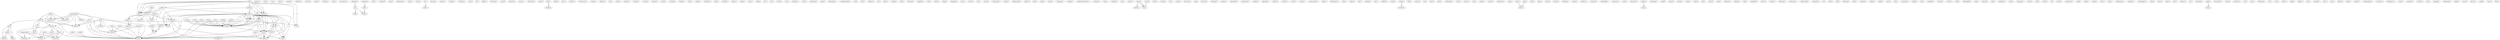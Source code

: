 digraph G {
  spring [ label="spring(3)" ];
  st [ label="st(1)" ];
  st [ label="st(1)" ];
  denny [ label="denny(1)" ];
  runs [ label="runs(1)" ];
  centerstand [ label="centerstand(3)" ];
  noonb [ label="noonb(1)" ];
  broadcast [ label="broadcast(1)" ];
  rd [ label="rd(6)" ];
  program [ label="program(1)" ];
  starts [ label="starts(4)" ];
  meets [ label="meets(2)" ];
  radio [ label="radio(3)" ];
  nd [ label="nd(3)" ];
  toy [ label="toy(2)" ];
  yuma [ label="yuma(1)" ];
  walton [ label="walton(1)" ];
  lambert [ label="lambert(1)" ];
  church [ label="church(1)" ];
  loma [ label="loma(1)" ];
  bucklin [ label="bucklin(1)" ];
  lane [ label="lane(1)" ];
  awareness [ label="awareness(2)" ];
  palomar [ label="palomar(2)" ];
  la [ label="la(1)" ];
  earl [ label="earl(1)" ];
  kpfk [ label="kpfk(1)" ];
  number [ label="number(3)" ];
  juan [ label="juan(1)" ];
  blumstein [ label="blumstein(1)" ];
  info [ label="info(2)" ];
  call [ label="call(1)" ];
  send [ label="send(3)" ];
  please [ label="please(2)" ];
  tix [ label="tix(2)" ];
  know [ label="know(1)" ];
  call [ label="call(1)" ];
  carol [ label="carol(1)" ];
  steve [ label="steve(1)" ];
  beach [ label="beach(4)" ];
  benefit [ label="benefit(3)" ];
  benefit [ label="benefit(2)" ];
  dc [ label="dc(1)" ];
  ends [ label="ends(1)" ];
  person [ label="person(4)" ];
  ride [ label="ride(2)" ];
  poker [ label="poker(9)" ];
  show [ label="show(7)" ];
  run [ label="run(4)" ];
  sun [ label="sun(2)" ];
  run [ label="run(14)" ];
  mc [ label="mc(6)" ];
  list [ label="list(3)" ];
  mc [ label="mc(1)" ];
  fun [ label="fun(2)" ];
  usenet [ label="usenet(1)" ];
  fond [ label="fond(1)" ];
  mexico [ label="mexico(1)" ];
  canada [ label="canada(1)" ];
  carshow [ label="carshow(1)" ];
  race [ label="race(1)" ];
  bl [ label="bl(1)" ];
  bkfst [ label="bkfst(3)" ];
  rally [ label="rally(5)" ];
  riverside [ label="riverside(1)" ];
  cycle [ label="cycle(2)" ];
  elsinore [ label="elsinore(1)" ];
  music [ label="music(1)" ];
  victorville [ label="victorville(1)" ];
  noon [ label="noon(4)" ];
  bbq [ label="bbq(1)" ];
  dinner [ label="dinner(3)" ];
  drink [ label="drink(3)" ];
  fest [ label="fest(1)" ];
  ridelist [ label="ridelist(1)" ];
  rendezvous [ label="rendezvous(1)" ];
  honda [ label="honda(1)" ];
  follows [ label="follows(1)" ];
  assoc [ label="assoc(2)" ];
  car [ label="car(1)" ];
  work [ label="work(1)" ];
  sidecar [ label="sidecar(1)" ];
  release [ label="release(1)" ];
  county [ label="county(4)" ];
  bonnie [ label="bonnie(1)" ];
  truck [ label="truck(1)" ];
  chicken [ label="chicken(1)" ];
  harold [ label="harold(1)" ];
  hint [ label="hint(1)" ];
  paulb [ label="paulb(2)" ];
  redwood [ label="redwood(1)" ];
  calif [ label="calif(1)" ];
  newhall [ label="newhall(1)" ];
  friday [ label="friday(1)" ];
  go [ label="go(2)" ];
  ea [ label="ea(1)" ];
  mo [ label="mo(1)" ];
  shop [ label="shop(1)" ];
  harley [ label="harley(5)" ];
  com [ label="com(3)" ];
  class [ label="class(1)" ];
  right [ label="right(1)" ];
  fri [ label="fri(1)" ];
  inc [ label="inc(1)" ];
  chuck [ label="chuck(1)" ];
  stop [ label="stop(1)" ];
  meet [ label="meet(2)" ];
  inn [ label="inn(1)" ];
  fairplex [ label="fairplex(1)" ];
  camp [ label="camp(2)" ];
  bridge [ label="bridge(1)" ];
  look [ label="look(1)" ];
  sat [ label="sat(3)" ];
  concert [ label="concert(1)" ];
  mail [ label="mail(3)" ];
  ride [ label="ride(10)" ];
  address [ label="address(3)" ];
  start [ label="start(1)" ];
  jamboree [ label="jamboree(1)" ];
  john [ label="john(1)" ];
  pine [ label="pine(1)" ];
  contact [ label="contact(1)" ];
  joust [ label="joust(1)" ];
  request [ label="request(1)" ];
  joust [ label="joust(1)" ];
  bernadino [ label="bernadino(1)" ];
  entertainment [ label="entertainment(1)" ];
  nat [ label="nat(1)" ];
  dirt [ label="dirt(1)" ];
  hotline [ label="hotline(1)" ];
  hr [ label="hr(1)" ];
  info [ label="info(3)" ];
  left [ label="left(1)" ];
  goes [ label="goes(1)" ];
  day [ label="day(4)" ];
  weekend [ label="weekend(1)" ];
  gate [ label="gate(2)" ];
  couple [ label="couple(2)" ];
  bob [ label="bob(1)" ];
  barbara [ label="barbara(1)" ];
  laughlin [ label="laughlin(1)" ];
  eat [ label="eat(3)" ];
  event [ label="event(1)" ];
  doug [ label="doug(1)" ];
  bingham [ label="bingham(1)" ];
  exit [ label="exit(1)" ];
  center [ label="center(1)" ];
  art [ label="art(1)" ];
  costa [ label="costa(4)" ];
  pm [ label="pm(2)" ];
  swimming [ label="swimming(1)" ];
  colina [ label="colina(1)" ];
  fairgrounds [ label="fairgrounds(2)" ];
  gypsy [ label="gypsy(1)" ];
  end [ label="end(2)" ];
  area [ label="area(3)" ];
  horse [ label="horse(2)" ];
  magnolia [ label="magnolia(1)" ];
  sunday [ label="sunday(3)" ];
  famousmotorcycle [ label="famousmotorcycle(1)" ];
  melanie [ label="melanie(1)" ];
  tune [ label="tune(1)" ];
  stadium [ label="stadium(1)" ];
  tax [ label="tax(1)" ];
  picnic [ label="picnic(1)" ];
  abate [ label="abate(7)" ];
  money [ label="money(1)" ];
  try [ label="try(1)" ];
  nov [ label="nov(3)" ];
  tour [ label="tour(9)" ];
  racing [ label="racing(1)" ];
  mt [ label="mt(1)" ];
  scma [ label="scma(3)" ];
  discount [ label="discount(1)" ];
  jun [ label="jun(6)" ];
  ventura [ label="ventura(2)" ];
  baseline [ label="baseline(1)" ];
  phone [ label="phone(1)" ];
  mammoth [ label="mammoth(1)" ];
  capistrano [ label="capistrano(1)" ];
  rocket [ label="rocket(1)" ];
  glendale [ label="glendale(2)" ];
  brea [ label="brea(2)" ];
  canyon [ label="canyon(1)" ];
  solstice [ label="solstice(1)" ];
  room [ label="room(1)" ];
  crosby [ label="crosby(1)" ];
  motorcycling [ label="motorcycling(1)" ];
  night [ label="night(1)" ];
  luftmeister [ label="luftmeister(1)" ];
  way [ label="way(1)" ];
  valley [ label="valley(3)" ];
  pin [ label="pin(1)" ];
  george [ label="george(1)" ];
  jul [ label="jul(4)" ];
  ave [ label="ave(1)" ];
  griffith [ label="griffith(1)" ];
  trade [ label="trade(1)" ];
  ranch [ label="ranch(6)" ];
  reserve [ label="reserve(3)" ];
  fork [ label="fork(1)" ];
  prison [ label="prison(1)" ];
  food [ label="food(3)" ];
  coffee [ label="coffee(1)" ];
  nv [ label="nv(1)" ];
  feed [ label="feed(1)" ];
  gold [ label="gold(1)" ];
  dystrophy [ label="dystrophy(1)" ];
  time [ label="time(1)" ];
  posse [ label="posse(1)" ];
  ray [ label="ray(1)" ];
  mailin [ label="mailin(1)" ];
  owner [ label="owner(1)" ];
  hathaway [ label="hathaway(1)" ];
  paul [ label="paul(1)" ];
  mra [ label="mra(2)" ];
  hwy [ label="hwy(2)" ];
  btwn [ label="btwn(1)" ];
  blvd [ label="blvd(1)" ];
  glen [ label="glen(1)" ];
  linda [ label="linda(1)" ];
  juarez [ label="juarez(1)" ];
  hospital [ label="hospital(1)" ];
  campground [ label="campground(4)" ];
  street [ label="street(1)" ];
  club [ label="club(5)" ];
  alberta [ label="alberta(1)" ];
  summer [ label="summer(3)" ];
  greenfield [ label="greenfield(1)" ];
  mariposa [ label="mariposa(1)" ];
  ariel [ label="ariel(1)" ];
  oct [ label="oct(7)" ];
  lancaster [ label="lancaster(1)" ];
  saturday [ label="saturday(2)" ];
  legion [ label="legion(2)" ];
  crnr [ label="crnr(1)" ];
  exchange [ label="exchange(1)" ];
  song [ label="song(6)" ];
  susan [ label="susan(1)" ];
  house [ label="house(1)" ];
  road [ label="road(1)" ];
  weed [ label="weed(1)" ];
  ave [ label="ave(1)" ];
  abate [ label="abate(1)" ];
  fall [ label="fall(1)" ];
  silver [ label="silver(1)" ];
  god [ label="god(1)" ];
  advance [ label="advance(1)" ];
  dealer [ label="dealer(2)" ];
  rick [ label="rick(1)" ];
  antelope [ label="antelope(1)" ];
  series [ label="series(1)" ];
  chap [ label="chap(2)" ];
  walnut [ label="walnut(1)" ];
  bonanza [ label="bonanza(1)" ];
  shamrock [ label="shamrock(1)" ];
  park [ label="park(5)" ];
  scma [ label="scma(2)" ];
  rodeo [ label="rodeo(2)" ];
  motorcycle [ label="motorcycle(3)" ];
  info [ label="info(1)" ];
  christian [ label="christian(1)" ];
  rt [ label="rt(3)" ];
  jolla [ label="jolla(1)" ];
  hill [ label="hill(1)" ];
  pomona [ label="pomona(1)" ];
  hall [ label="hall(1)" ];
  apr [ label="apr(11)" ];
  state [ label="state(3)" ];
  cuyama [ label="cuyama(3)" ];
  album [ label="album(1)" ];
  raffle [ label="raffle(1)" ];
  pmc [ label="pmc(1)" ];
  doc [ label="doc(1)" ];
  lake [ label="lake(2)" ];
  camarillo [ label="camarillo(1)" ];
  coffey [ label="coffey(1)" ];
  fee [ label="fee(1)" ];
  burbank [ label="burbank(1)" ];
  ontario [ label="ontario(1)" ];
  strive [ label="strive(1)" ];
  mx [ label="mx(6)" ];
  wall [ label="wall(2)" ];
  bakersfield [ label="bakersfield(1)" ];
  aug [ label="aug(1)" ];
  monica [ label="monica(1)" ];
  river [ label="river(2)" ];
  pig [ label="pig(2)" ];
  kpfk [ label="kpfk(1)" ];
  california [ label="california(1)" ];
  vida [ label="vida(1)" ];
  assembly [ label="assembly(1)" ];
  route [ label="route(1)" ];
  taft [ label="taft(1)" ];
  roast [ label="roast(2)" ];
  lb [ label="lb(1)" ];
  make [ label="make(1)" ];
  remember [ label="remember(1)" ];
  dog [ label="dog(6)" ];
  creek [ label="creek(1)" ];
  santa [ label="santa(2)" ];
  trac [ label="trac(1)" ];
  suck [ label="suck(1)" ];
  celebration [ label="celebration(1)" ];
  vietnam [ label="vietnam(1)" ];
  overnighter [ label="overnighter(1)" ];
  cnty [ label="cnty(2)" ];
  marc [ label="marc(1)" ];
  skip [ label="skip(1)" ];
  dec [ label="dec(2)" ];
  manny [ label="manny(1)" ];
  av [ label="av(1)" ];
  quintard [ label="quintard(1)" ];
  april [ label="april(2)" ];
  note [ label="note(1)" ];
  restaurant [ label="restaurant(1)" ];
  gwta [ label="gwta(1)" ];
  includes [ label="includes(1)" ];
  act [ label="act(1)" ];
  camping [ label="camping(4)" ];
  stop [ label="stop(1)" ];
  sale [ label="sale(1)" ];
  fernando [ label="fernando(1)" ];
  alt [ label="alt(1)" ];
  san [ label="san(1)" ];
  lithos [ label="lithos(1)" ];
  bike [ label="bike(3)" ];
  dieter [ label="dieter(1)" ];
  dc [ label="dc(1)" ];
  city [ label="city(1)" ];
  mineral [ label="mineral(1)" ];
  ana [ label="ana(1)" ];
  iron [ label="iron(2)" ];
  finish [ label="finish(1)" ];
  mma [ label="mma(4)" ];
  august [ label="august(1)" ];
  diamondbar [ label="diamondbar(1)" ];
  john [ label="john(1)" ];
  accuracy [ label="accuracy(1)" ];
  foundation [ label="foundation(1)" ];
  swap [ label="swap(7)" ];
  amateur [ label="amateur(1)" ];
  mother [ label="mother(1)" ];
  rod [ label="rod(1)" ];
  landing [ label="landing(1)" ];
  greenhorn [ label="greenhorn(1)" ];
  keep [ label="keep(3)" ];
  coast [ label="coast(1)" ];
  perris [ label="perris(1)" ];
  quaff [ label="quaff(1)" ];
  paso [ label="paso(1)" ];
  key [ label="key(1)" ];
  spring -> st [ label="1" ];
  spring -> st [ label="1" ];
  centerstand -> noonb [ label="1" ];
  centerstand -> broadcast [ label="1" ];
  centerstand -> rd [ label="1" ];
  centerstand -> program [ label="1" ];
  centerstand -> starts [ label="1" ];
  centerstand -> meets [ label="1" ];
  centerstand -> radio [ label="1" ];
  centerstand -> nd [ label="1" ];
  palomar -> la [ label="1" ];
  kpfk -> broadcast [ label="1" ];
  kpfk -> rd [ label="1" ];
  kpfk -> program [ label="1" ];
  kpfk -> meets [ label="1" ];
  kpfk -> nd [ label="1" ];
  info -> call [ label="1" ];
  info -> send [ label="1" ];
  info -> please [ label="1" ];
  info -> tix [ label="1" ];
  info -> know [ label="1" ];
  info -> call [ label="1" ];
  beach -> benefit [ label="1" ];
  beach -> benefit [ label="1" ];
  dc -> ends [ label="1" ];
  ride -> poker [ label="1" ];
  ride -> show [ label="1" ];
  ride -> run [ label="1" ];
  ride -> sun [ label="1" ];
  ride -> nd [ label="1" ];
  ride -> benefit [ label="4" ];
  ride -> run [ label="1" ];
  ride -> mc [ label="1" ];
  ride -> list [ label="1" ];
  ride -> mc [ label="1" ];
  ride -> benefit [ label="4" ];
  fun -> usenet [ label="1" ];
  fun -> fond [ label="1" ];
  rally -> nd [ label="1" ];
  bbq -> dinner [ label="3" ];
  assoc -> benefit [ label="1" ];
  assoc -> benefit [ label="1" ];
  rd -> go [ label="1" ];
  rd -> starts [ label="1" ];
  rd -> meets [ label="1" ];
  rd -> ea [ label="1" ];
  rd -> mo [ label="1" ];
  harley -> com [ label="3" ];
  stop -> meet [ label="1" ];
  go -> camp [ label="1" ];
  go -> bridge [ label="1" ];
  go -> look [ label="1" ];
  sat -> tix [ label="1" ];
  sat -> meets [ label="2" ];
  sat -> concert [ label="1" ];
  sat -> radio [ label="1" ];
  sat -> nd [ label="2" ];
  send -> mail [ label="1" ];
  send -> ride [ label="1" ];
  send -> address [ label="1" ];
  send -> list [ label="2" ];
  send -> call [ label="1" ];
  john -> call [ label="1" ];
  mail -> com [ label="2" ];
  mail -> address [ label="2" ];
  mail -> contact [ label="1" ];
  mail -> joust [ label="1" ];
  mail -> request [ label="1" ];
  mail -> joust [ label="1" ];
  mail -> list [ label="2" ];
  please -> ride [ label="1" ];
  please -> know [ label="1" ];
  please -> list [ label="1" ];
  camp -> bridge [ label="1" ];
  camp -> look [ label="1" ];
  ride -> poker [ label="1" ];
  ride -> show [ label="1" ];
  ride -> run [ label="1" ];
  ride -> sun [ label="1" ];
  ride -> nd [ label="1" ];
  ride -> benefit [ label="4" ];
  ride -> run [ label="1" ];
  ride -> mc [ label="1" ];
  ride -> list [ label="1" ];
  ride -> mc [ label="1" ];
  ride -> benefit [ label="4" ];
  info -> tix [ label="1" ];
  info -> know [ label="1" ];
  info -> call [ label="1" ];
  la -> meet [ label="1" ];
  la -> left [ label="1" ];
  starts -> goes [ label="1" ];
  starts -> day [ label="1" ];
  starts -> usenet [ label="1" ];
  starts -> fond [ label="1" ];
  starts -> weekend [ label="1" ];
  pm -> meets [ label="1" ];
  pm -> radio [ label="1" ];
  pm -> nd [ label="1" ];
  abate -> money [ label="1" ];
  abate -> try [ label="1" ];
  nov -> benefit [ label="1" ];
  nov -> benefit [ label="1" ];
  day -> usenet [ label="1" ];
  day -> fond [ label="1" ];
  day -> nd [ label="1" ];
  day -> weekend [ label="1" ];
  poker -> run [ label="1" ];
  poker -> sun [ label="1" ];
  poker -> run [ label="1" ];
  show -> run [ label="1" ];
  show -> sun [ label="1" ];
  show -> nd [ label="1" ];
  show -> benefit [ label="1" ];
  show -> run [ label="1" ];
  show -> benefit [ label="1" ];
  brea -> radio [ label="1" ];
  brea -> nd [ label="1" ];
  jul -> nd [ label="1" ];
  jul -> benefit [ label="1" ];
  jul -> benefit [ label="1" ];
  ranch -> reserve [ label="1" ];
  run -> food [ label="1" ];
  run -> sun [ label="1" ];
  run -> nd [ label="1" ];
  run -> coffee [ label="1" ];
  mra -> benefit [ label="1" ];
  mra -> benefit [ label="1" ];
  hwy -> btwn [ label="1" ];
  ea -> mo [ label="1" ];
  address -> food [ label="1" ];
  address -> coffee [ label="1" ];
  address -> list [ label="1" ];
  campground -> usenet [ label="1" ];
  campground -> fond [ label="1" ];
  campground -> weekend [ label="1" ];
  club -> radio [ label="1" ];
  club -> nd [ label="2" ];
  oct -> nd [ label="1" ];
  oct -> benefit [ label="1" ];
  oct -> benefit [ label="1" ];
  saturday -> radio [ label="1" ];
  saturday -> nd [ label="1" ];
  legion -> crnr [ label="1" ];
  abate -> try [ label="1" ];
  chap -> benefit [ label="1" ];
  chap -> benefit [ label="1" ];
  park -> nd [ label="1" ];
  rodeo -> st [ label="1" ];
  rodeo -> st [ label="1" ];
  info -> know [ label="1" ];
  info -> call [ label="1" ];
  radio -> nd [ label="1" ];
  apr -> nd [ label="2" ];
  apr -> coffee [ label="1" ];
  state -> try [ label="1" ];
  lake -> btwn [ label="1" ];
  st -> nd [ label="1" ];
  benefit -> run [ label="1" ];
  run -> coffee [ label="1" ];
  mx -> mc [ label="1" ];
  mx -> coffee [ label="1" ];
  mx -> mc [ label="1" ];
  mx -> benefit [ label="1" ];
  joust -> request [ label="1" ];
  river -> coffee [ label="1" ];
  mc -> benefit [ label="1" ];
  april -> note [ label="1" ];
  camping -> stop [ label="1" ];
  mc -> benefit [ label="1" ];
  john -> call [ label="1" ];
}
